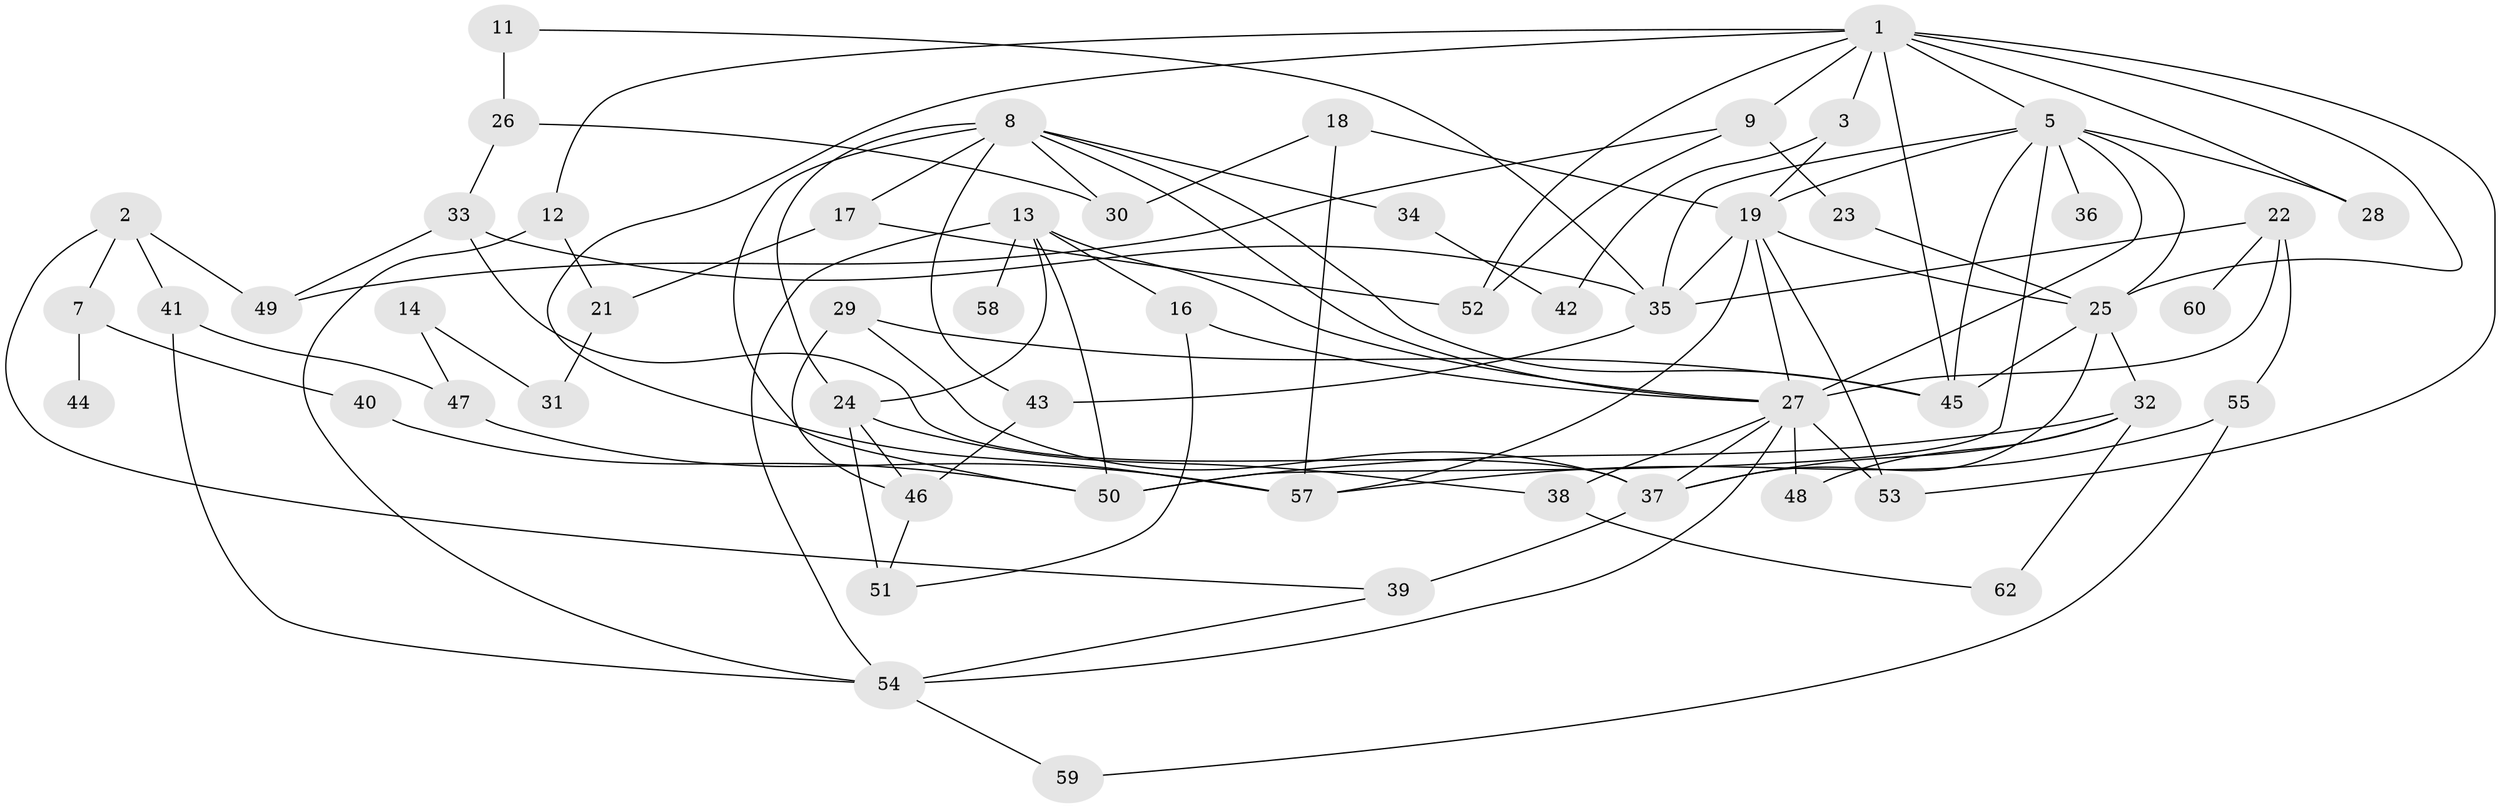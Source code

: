 // original degree distribution, {3: 0.2601626016260163, 1: 0.15447154471544716, 0: 0.056910569105691054, 4: 0.13821138211382114, 2: 0.25203252032520324, 7: 0.024390243902439025, 6: 0.04878048780487805, 5: 0.06504065040650407}
// Generated by graph-tools (version 1.1) at 2025/33/03/09/25 02:33:22]
// undirected, 55 vertices, 104 edges
graph export_dot {
graph [start="1"]
  node [color=gray90,style=filled];
  1;
  2;
  3;
  5;
  7;
  8;
  9;
  11;
  12;
  13;
  14;
  16;
  17;
  18;
  19;
  21;
  22;
  23;
  24;
  25;
  26;
  27;
  28;
  29;
  30;
  31;
  32;
  33;
  34;
  35;
  36;
  37;
  38;
  39;
  40;
  41;
  42;
  43;
  44;
  45;
  46;
  47;
  48;
  49;
  50;
  51;
  52;
  53;
  54;
  55;
  57;
  58;
  59;
  60;
  62;
  1 -- 3 [weight=1.0];
  1 -- 5 [weight=1.0];
  1 -- 9 [weight=2.0];
  1 -- 12 [weight=1.0];
  1 -- 25 [weight=1.0];
  1 -- 28 [weight=2.0];
  1 -- 45 [weight=1.0];
  1 -- 52 [weight=1.0];
  1 -- 53 [weight=1.0];
  1 -- 57 [weight=1.0];
  2 -- 7 [weight=1.0];
  2 -- 39 [weight=1.0];
  2 -- 41 [weight=1.0];
  2 -- 49 [weight=1.0];
  3 -- 19 [weight=1.0];
  3 -- 42 [weight=1.0];
  5 -- 19 [weight=1.0];
  5 -- 25 [weight=2.0];
  5 -- 27 [weight=1.0];
  5 -- 28 [weight=1.0];
  5 -- 35 [weight=1.0];
  5 -- 36 [weight=1.0];
  5 -- 45 [weight=1.0];
  5 -- 50 [weight=1.0];
  7 -- 40 [weight=1.0];
  7 -- 44 [weight=1.0];
  8 -- 17 [weight=1.0];
  8 -- 24 [weight=1.0];
  8 -- 27 [weight=1.0];
  8 -- 30 [weight=1.0];
  8 -- 34 [weight=1.0];
  8 -- 43 [weight=1.0];
  8 -- 45 [weight=1.0];
  8 -- 50 [weight=1.0];
  9 -- 23 [weight=2.0];
  9 -- 49 [weight=1.0];
  9 -- 52 [weight=1.0];
  11 -- 26 [weight=3.0];
  11 -- 35 [weight=1.0];
  12 -- 21 [weight=1.0];
  12 -- 54 [weight=1.0];
  13 -- 16 [weight=1.0];
  13 -- 24 [weight=1.0];
  13 -- 27 [weight=1.0];
  13 -- 50 [weight=1.0];
  13 -- 54 [weight=1.0];
  13 -- 58 [weight=1.0];
  14 -- 31 [weight=1.0];
  14 -- 47 [weight=1.0];
  16 -- 27 [weight=1.0];
  16 -- 51 [weight=1.0];
  17 -- 21 [weight=1.0];
  17 -- 52 [weight=1.0];
  18 -- 19 [weight=1.0];
  18 -- 30 [weight=1.0];
  18 -- 57 [weight=1.0];
  19 -- 25 [weight=2.0];
  19 -- 27 [weight=1.0];
  19 -- 35 [weight=1.0];
  19 -- 53 [weight=1.0];
  19 -- 57 [weight=1.0];
  21 -- 31 [weight=1.0];
  22 -- 27 [weight=1.0];
  22 -- 35 [weight=1.0];
  22 -- 55 [weight=1.0];
  22 -- 60 [weight=1.0];
  23 -- 25 [weight=1.0];
  24 -- 38 [weight=1.0];
  24 -- 46 [weight=1.0];
  24 -- 51 [weight=2.0];
  25 -- 32 [weight=1.0];
  25 -- 37 [weight=2.0];
  25 -- 45 [weight=1.0];
  26 -- 30 [weight=1.0];
  26 -- 33 [weight=1.0];
  27 -- 37 [weight=1.0];
  27 -- 38 [weight=1.0];
  27 -- 48 [weight=1.0];
  27 -- 53 [weight=1.0];
  27 -- 54 [weight=1.0];
  29 -- 37 [weight=1.0];
  29 -- 45 [weight=1.0];
  29 -- 46 [weight=1.0];
  32 -- 37 [weight=1.0];
  32 -- 48 [weight=1.0];
  32 -- 50 [weight=1.0];
  32 -- 62 [weight=1.0];
  33 -- 35 [weight=1.0];
  33 -- 37 [weight=1.0];
  33 -- 49 [weight=1.0];
  34 -- 42 [weight=1.0];
  35 -- 43 [weight=1.0];
  37 -- 39 [weight=2.0];
  38 -- 62 [weight=1.0];
  39 -- 54 [weight=1.0];
  40 -- 50 [weight=1.0];
  41 -- 47 [weight=1.0];
  41 -- 54 [weight=1.0];
  43 -- 46 [weight=1.0];
  46 -- 51 [weight=1.0];
  47 -- 57 [weight=1.0];
  54 -- 59 [weight=1.0];
  55 -- 57 [weight=1.0];
  55 -- 59 [weight=1.0];
}
